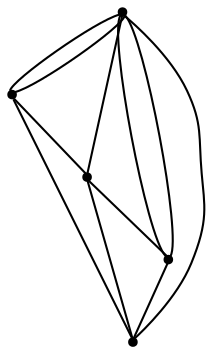 graph {
  node [shape=point,comment="{\"directed\":false,\"doi\":\"10.1007/978-3-319-50106-2_35\",\"figure\":\"? (9)\"}"]

  v0 [pos="881.9446463344871,1305.7788435497623"]
  v1 [pos="881.9446463344872,1532.1828843517692"]
  v2 [pos="768.5974651385443,1419.0871824821368"]
  v3 [pos="655.2460235186156,1305.7788435497623"]
  v4 [pos="655.3918953488146,1532.1828843517692"]

  v0 -- v3 [id="-1",pos="881.9446463344871,1305.7788435497623 860.2875594404234,1268.1021827314971 816.6183544726516,1269.4164843559538 793.7389265511059,1283.7130428050173 768.547421053816,1299.4570877173144 768.5724113019712,1330.9450503666321 765.4343864769975,1349.8394812348204 762.3006220760094,1368.7256457100195 756.0037154250567,1375.0265447970787 743.4058960528366,1378.1686643599805 730.8122735161845,1381.3149807070156 711.92174432858,1381.3149807070156 702.4743495227847,1362.4288162318164 693.0312151409753,1343.5469757160274 693.0312151409753,1305.7746467656293 686.7552290794453,1293.1853117686333 680.4833762650657,1280.5959767716372 667.9355373891561,1293.1853117686333 655.2460235186156,1305.7788435497623"]
  v4 -- v2 [id="-2",pos="655.3918953488146,1532.1828843517692 768.5974651385443,1419.0871824821368 768.5974651385443,1419.0871824821368 768.5974651385443,1419.0871824821368"]
  v2 -- v3 [id="-4",pos="768.5974651385443,1419.0871824821368 655.2460235186156,1305.7788435497623 655.2460235186156,1305.7788435497623 655.2460235186156,1305.7788435497623"]
  v2 -- v0 [id="-5",pos="768.5974651385443,1419.0871824821368 881.9446463344871,1305.7788435497623 881.9446463344871,1305.7788435497623 881.9446463344871,1305.7788435497623"]
  v0 -- v1 [id="-7",pos="881.9446463344871,1305.7788435497623 881.9446463344872,1532.1828843517692 881.9446463344872,1532.1828843517692 881.9446463344872,1532.1828843517692"]
  v1 -- v2 [id="-8",pos="881.9446463344872,1532.1828843517692 869.3510237978351,1497.5946428056036 869.3510237978351,1497.5946428056036 869.3510237978351,1497.5946428056036 856.7573376727653,1463.0061469088846 831.5700290110434,1393.8334790748565 812.6753665762884,1362.3954963093054 793.7848373886837,1330.9576407190311 781.191151263614,1337.2543430219575 771.7438200462365,1343.5469757160274 762.3006220760094,1349.8478748030866 756.0038426018922,1356.1363107130235 743.4059596412543,1368.7298424941525 730.8122735161845,1381.3191774911486 711.9218079169976,1400.209411575204 699.3281217919279,1412.7946769633438 686.7344356668581,1425.3840119603399 680.4334593571729,1431.676517479133 677.2871044494806,1437.973346957336 674.136616294638,1444.270049260262 674.136616294638,1450.566878738465 677.2871044494806,1456.8593842572582 680.4334593571729,1463.152016951328 686.7344356668581,1469.448846429531 693.031278729393,1469.448846429531 699.3281217919279,1469.448846429531 705.6249648544627,1463.152016951328 718.2186509795325,1453.7131950855 730.8122735161845,1444.270049260262 749.7028027037892,1431.676517479133 768.5974651385443,1419.0871824821368"]
  v0 -- v4 [id="-9",pos="881.9446463344871,1305.7788435497623 894.5466625422754,1330.978370289143 894.5466625422754,1330.978370289143 894.5466625422754,1330.978370289143 907.1486787500635,1356.18629059679 932.3568444127903,1406.5937376438176 938.6578843108932,1450.7001584285092 944.9588606205784,1494.8107759973338 932.3568444127903,1532.616424870243 915.5833008271842,1550.9191091756686 898.8098208299958,1569.2259902652272 877.8690102905578,1568.0299067873023 859.1576732640258,1544.7765433081752 840.4463362374938,1521.5230526537712 823.9645999007034,1476.2164787822983 812.0501652534826,1441.2946564851923 800.13992744183,1406.372834188086 792.7929216610141,1381.8400874247563 783.6581275166219,1371.3635153005691 774.5192001250792,1360.886943176382 763.59248436996,1364.470869650747 751.5030543972346,1369.3966224702037 739.4094275889411,1374.3180513302505 726.1531501514592,1380.5857576700755 711.6425275864684,1387.0325267995781 697.13184143306,1393.4792959290808 681.3668737405603,1400.105255023538 673.5739223864292,1411.4777769724972 665.7810346207158,1422.8502989214564 665.9602267817884,1438.965059765508 667.3813007405012,1450.4667917956551 668.8065079463643,1461.9685238258023 671.4735969498674,1468.8569726914914 679.1040163083628,1478.5959282104723 686.7343720784404,1488.3306869453202 699.3280582035102,1500.9242187264495 702.4743495227847,1516.6598700704803 705.6249012660451,1532.3955214145114 699.3280582035102,1551.2816858897104 689.8807269861327,1554.4278750614687 680.4333957687551,1557.5783881926366 667.8397096436854,1544.9848564115075 655.3918953488146,1532.1828843517692"]
  v4 -- v1 [id="-12",pos="655.3918953488146,1532.1828843517692 881.9446463344872,1532.1828843517692 881.9446463344872,1532.1828843517692 881.9446463344872,1532.1828843517692"]
  v1 -- v0 [id="-13",pos="881.9446463344872,1532.1828843517692 900.8393087692422,1525.9570186779981 919.7298379568468,1519.7353497883603 926.030814266532,1475.699638457547 932.331854164635,1431.6640543020105 926.0433411848186,1349.8144277052988 897.6930174499676,1308.8918399742863 895.0867286535628,1305.1297603891796 892.2940228153802,1301.7135337817429 881.9446463344871,1305.7788435497623"]
  v3 -- v0 [id="-14",pos="655.2460235186156,1305.7788435497623 881.9446463344871,1305.7788435497623 881.9446463344871,1305.7788435497623 881.9446463344871,1305.7788435497623"]
  v3 -- v4 [id="-15",pos="655.2460235186156,1305.7788435497623 655.3918953488146,1532.1828843517692 655.3918953488146,1532.1828843517692 655.3918953488146,1532.1828843517692"]
}